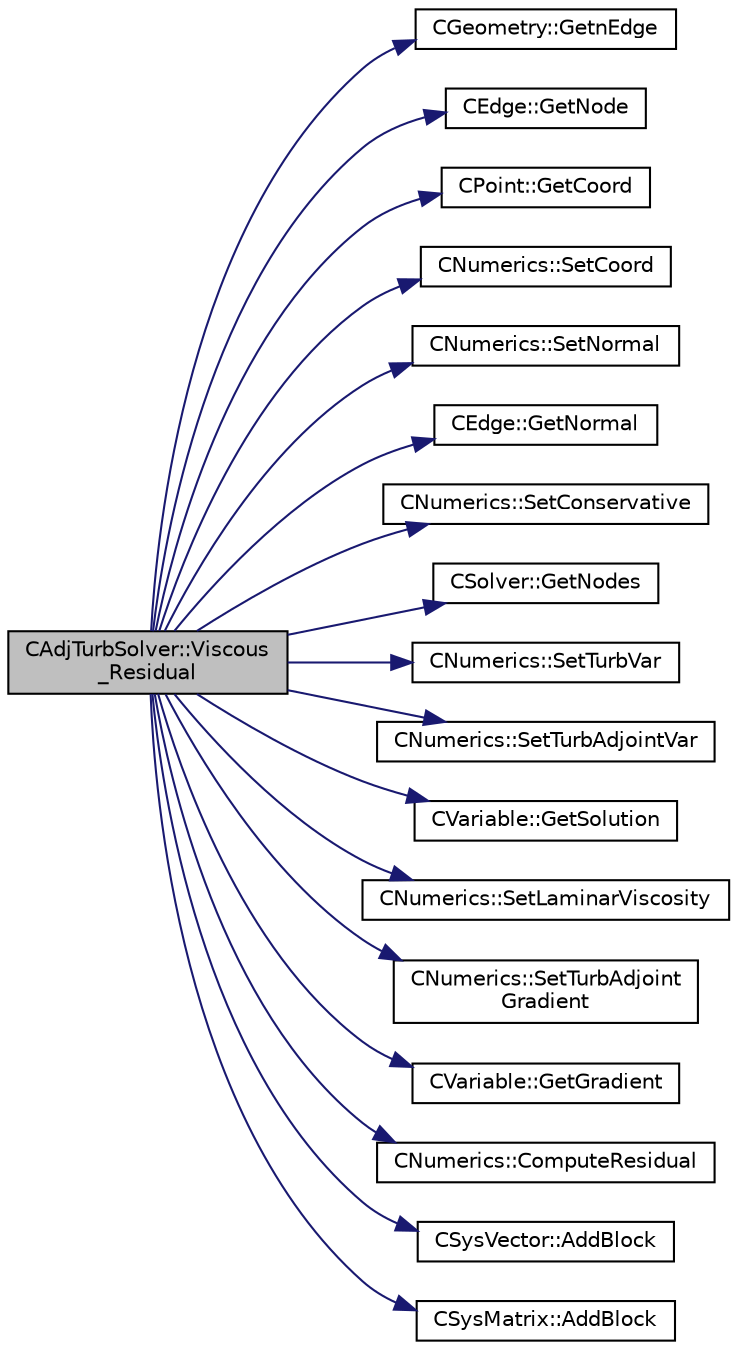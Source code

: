 digraph "CAdjTurbSolver::Viscous_Residual"
{
  edge [fontname="Helvetica",fontsize="10",labelfontname="Helvetica",labelfontsize="10"];
  node [fontname="Helvetica",fontsize="10",shape=record];
  rankdir="LR";
  Node337 [label="CAdjTurbSolver::Viscous\l_Residual",height=0.2,width=0.4,color="black", fillcolor="grey75", style="filled", fontcolor="black"];
  Node337 -> Node338 [color="midnightblue",fontsize="10",style="solid",fontname="Helvetica"];
  Node338 [label="CGeometry::GetnEdge",height=0.2,width=0.4,color="black", fillcolor="white", style="filled",URL="$class_c_geometry.html#a7d6e1e1d1e46da8f55ecbe1a9380530a",tooltip="Get number of edges. "];
  Node337 -> Node339 [color="midnightblue",fontsize="10",style="solid",fontname="Helvetica"];
  Node339 [label="CEdge::GetNode",height=0.2,width=0.4,color="black", fillcolor="white", style="filled",URL="$class_c_edge.html#aee33b61d646e3fe59a4e23284ab1bf33",tooltip="Get the nodes of the edge. "];
  Node337 -> Node340 [color="midnightblue",fontsize="10",style="solid",fontname="Helvetica"];
  Node340 [label="CPoint::GetCoord",height=0.2,width=0.4,color="black", fillcolor="white", style="filled",URL="$class_c_point.html#a95fe081d22e96e190cb3edcbf0d6525f",tooltip="Get the coordinates dor the control volume. "];
  Node337 -> Node341 [color="midnightblue",fontsize="10",style="solid",fontname="Helvetica"];
  Node341 [label="CNumerics::SetCoord",height=0.2,width=0.4,color="black", fillcolor="white", style="filled",URL="$class_c_numerics.html#a5fa1089c7228d6d49677a633bbe3c890",tooltip="Set coordinates of the points. "];
  Node337 -> Node342 [color="midnightblue",fontsize="10",style="solid",fontname="Helvetica"];
  Node342 [label="CNumerics::SetNormal",height=0.2,width=0.4,color="black", fillcolor="white", style="filled",URL="$class_c_numerics.html#a41903d97957f351cd9ee63ca404985b1",tooltip="Set the value of the normal vector to the face between two points. "];
  Node337 -> Node343 [color="midnightblue",fontsize="10",style="solid",fontname="Helvetica"];
  Node343 [label="CEdge::GetNormal",height=0.2,width=0.4,color="black", fillcolor="white", style="filled",URL="$class_c_edge.html#ada210a6f0643f444e7e491fc4ed9e662",tooltip="Copy the the normal vector of a face. "];
  Node337 -> Node344 [color="midnightblue",fontsize="10",style="solid",fontname="Helvetica"];
  Node344 [label="CNumerics::SetConservative",height=0.2,width=0.4,color="black", fillcolor="white", style="filled",URL="$class_c_numerics.html#a604ce85ec9e2d43769acacc7d03ae0f7",tooltip="Set the value of the conservative variables. "];
  Node337 -> Node345 [color="midnightblue",fontsize="10",style="solid",fontname="Helvetica"];
  Node345 [label="CSolver::GetNodes",height=0.2,width=0.4,color="black", fillcolor="white", style="filled",URL="$class_c_solver.html#af3198e52a2ea377bb765647b5e697197",tooltip="Allow outside access to the nodes of the solver, containing conservatives, primitives, etc. "];
  Node337 -> Node346 [color="midnightblue",fontsize="10",style="solid",fontname="Helvetica"];
  Node346 [label="CNumerics::SetTurbVar",height=0.2,width=0.4,color="black", fillcolor="white", style="filled",URL="$class_c_numerics.html#a694708b330c1e25e59f3b3ee8be64fbb",tooltip="Set the value of the turbulent variable. "];
  Node337 -> Node347 [color="midnightblue",fontsize="10",style="solid",fontname="Helvetica"];
  Node347 [label="CNumerics::SetTurbAdjointVar",height=0.2,width=0.4,color="black", fillcolor="white", style="filled",URL="$class_c_numerics.html#aa1653854225eaa24a152d9c2813e99b4",tooltip="Set the value of the adjoint turbulent variable. "];
  Node337 -> Node348 [color="midnightblue",fontsize="10",style="solid",fontname="Helvetica"];
  Node348 [label="CVariable::GetSolution",height=0.2,width=0.4,color="black", fillcolor="white", style="filled",URL="$class_c_variable.html#a261483e39c23c1de7cb9aea7e917c121",tooltip="Get the solution. "];
  Node337 -> Node349 [color="midnightblue",fontsize="10",style="solid",fontname="Helvetica"];
  Node349 [label="CNumerics::SetLaminarViscosity",height=0.2,width=0.4,color="black", fillcolor="white", style="filled",URL="$class_c_numerics.html#a0d3d722905b8615ef2cb5d59c4b95fb3",tooltip="Set the laminar viscosity. "];
  Node337 -> Node350 [color="midnightblue",fontsize="10",style="solid",fontname="Helvetica"];
  Node350 [label="CNumerics::SetTurbAdjoint\lGradient",height=0.2,width=0.4,color="black", fillcolor="white", style="filled",URL="$class_c_numerics.html#a9db18f306dab3d5c2d7781ece245791f",tooltip="Set the gradient of the adjoint turbulent variables. "];
  Node337 -> Node351 [color="midnightblue",fontsize="10",style="solid",fontname="Helvetica"];
  Node351 [label="CVariable::GetGradient",height=0.2,width=0.4,color="black", fillcolor="white", style="filled",URL="$class_c_variable.html#a7b58da4a928d622e7c2d4b4db047769d",tooltip="Get the value of the solution gradient. "];
  Node337 -> Node352 [color="midnightblue",fontsize="10",style="solid",fontname="Helvetica"];
  Node352 [label="CNumerics::ComputeResidual",height=0.2,width=0.4,color="black", fillcolor="white", style="filled",URL="$class_c_numerics.html#abe734316e0047f463f059fd77a281958",tooltip="Compute the numerical residual. "];
  Node337 -> Node353 [color="midnightblue",fontsize="10",style="solid",fontname="Helvetica"];
  Node353 [label="CSysVector::AddBlock",height=0.2,width=0.4,color="black", fillcolor="white", style="filled",URL="$class_c_sys_vector.html#acd4c36df2ea0b7ad473944cff9bf5d72",tooltip="Add val_residual to the residual. "];
  Node337 -> Node354 [color="midnightblue",fontsize="10",style="solid",fontname="Helvetica"];
  Node354 [label="CSysMatrix::AddBlock",height=0.2,width=0.4,color="black", fillcolor="white", style="filled",URL="$class_c_sys_matrix.html#a85def3109e5aa5307268ca830a8f6522",tooltip="Adds the specified block to the sparse matrix. "];
}
